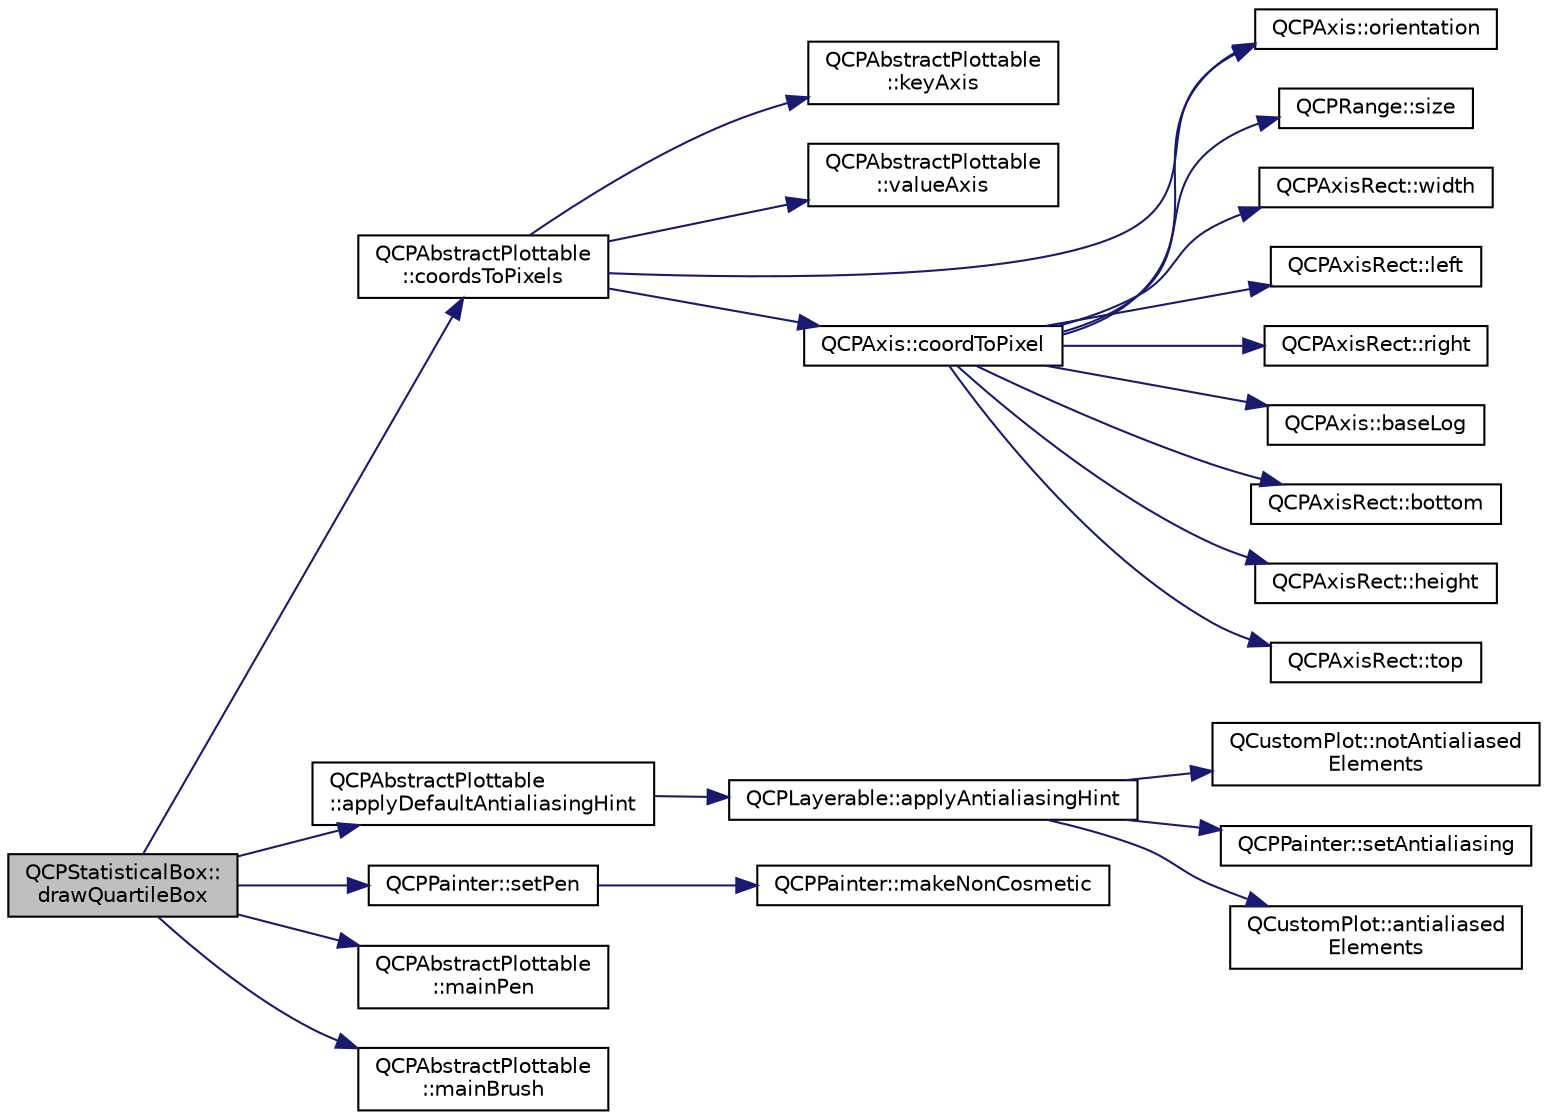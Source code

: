 digraph "QCPStatisticalBox::drawQuartileBox"
{
  edge [fontname="Helvetica",fontsize="10",labelfontname="Helvetica",labelfontsize="10"];
  node [fontname="Helvetica",fontsize="10",shape=record];
  rankdir="LR";
  Node120 [label="QCPStatisticalBox::\ldrawQuartileBox",height=0.2,width=0.4,color="black", fillcolor="grey75", style="filled", fontcolor="black"];
  Node120 -> Node121 [color="midnightblue",fontsize="10",style="solid",fontname="Helvetica"];
  Node121 [label="QCPAbstractPlottable\l::coordsToPixels",height=0.2,width=0.4,color="black", fillcolor="white", style="filled",URL="$class_q_c_p_abstract_plottable.html#a7ad84a36472441cf1f555c5683d0da93"];
  Node121 -> Node122 [color="midnightblue",fontsize="10",style="solid",fontname="Helvetica"];
  Node122 [label="QCPAbstractPlottable\l::keyAxis",height=0.2,width=0.4,color="black", fillcolor="white", style="filled",URL="$class_q_c_p_abstract_plottable.html#a2cdd6f0dd5e9a979037f86b4000d9cfe"];
  Node121 -> Node123 [color="midnightblue",fontsize="10",style="solid",fontname="Helvetica"];
  Node123 [label="QCPAbstractPlottable\l::valueAxis",height=0.2,width=0.4,color="black", fillcolor="white", style="filled",URL="$class_q_c_p_abstract_plottable.html#af47809a644a68ffd955fb30b01fb4f2f"];
  Node121 -> Node124 [color="midnightblue",fontsize="10",style="solid",fontname="Helvetica"];
  Node124 [label="QCPAxis::orientation",height=0.2,width=0.4,color="black", fillcolor="white", style="filled",URL="$class_q_c_p_axis.html#ab988ef4538e2655bb77bd138189cd42e"];
  Node121 -> Node125 [color="midnightblue",fontsize="10",style="solid",fontname="Helvetica"];
  Node125 [label="QCPAxis::coordToPixel",height=0.2,width=0.4,color="black", fillcolor="white", style="filled",URL="$class_q_c_p_axis.html#af15d1b3a7f7e9b53d759d3ccff1fe4b4"];
  Node125 -> Node124 [color="midnightblue",fontsize="10",style="solid",fontname="Helvetica"];
  Node125 -> Node126 [color="midnightblue",fontsize="10",style="solid",fontname="Helvetica"];
  Node126 [label="QCPRange::size",height=0.2,width=0.4,color="black", fillcolor="white", style="filled",URL="$class_q_c_p_range.html#a62326e7cc4316b96df6a60813230e63f"];
  Node125 -> Node127 [color="midnightblue",fontsize="10",style="solid",fontname="Helvetica"];
  Node127 [label="QCPAxisRect::width",height=0.2,width=0.4,color="black", fillcolor="white", style="filled",URL="$class_q_c_p_axis_rect.html#a204645398a4f9d0b0189385c7c2cfb91"];
  Node125 -> Node128 [color="midnightblue",fontsize="10",style="solid",fontname="Helvetica"];
  Node128 [label="QCPAxisRect::left",height=0.2,width=0.4,color="black", fillcolor="white", style="filled",URL="$class_q_c_p_axis_rect.html#afb4a3de02046b20b9310bdb8fca781c3"];
  Node125 -> Node129 [color="midnightblue",fontsize="10",style="solid",fontname="Helvetica"];
  Node129 [label="QCPAxisRect::right",height=0.2,width=0.4,color="black", fillcolor="white", style="filled",URL="$class_q_c_p_axis_rect.html#a3f819d4a1b2193723d1fdafc573eea10"];
  Node125 -> Node130 [color="midnightblue",fontsize="10",style="solid",fontname="Helvetica"];
  Node130 [label="QCPAxis::baseLog",height=0.2,width=0.4,color="black", fillcolor="white", style="filled",URL="$class_q_c_p_axis.html#ae759538b7eeb12259944e75a6bc359da"];
  Node125 -> Node131 [color="midnightblue",fontsize="10",style="solid",fontname="Helvetica"];
  Node131 [label="QCPAxisRect::bottom",height=0.2,width=0.4,color="black", fillcolor="white", style="filled",URL="$class_q_c_p_axis_rect.html#acefdf1abaa8a8ab681e906cc2be9581e"];
  Node125 -> Node132 [color="midnightblue",fontsize="10",style="solid",fontname="Helvetica"];
  Node132 [label="QCPAxisRect::height",height=0.2,width=0.4,color="black", fillcolor="white", style="filled",URL="$class_q_c_p_axis_rect.html#acc4377809e79d9a089ab790f39429b0d"];
  Node125 -> Node133 [color="midnightblue",fontsize="10",style="solid",fontname="Helvetica"];
  Node133 [label="QCPAxisRect::top",height=0.2,width=0.4,color="black", fillcolor="white", style="filled",URL="$class_q_c_p_axis_rect.html#a45dbad181cbb9f09d068dbb76c817c95"];
  Node120 -> Node134 [color="midnightblue",fontsize="10",style="solid",fontname="Helvetica"];
  Node134 [label="QCPAbstractPlottable\l::applyDefaultAntialiasingHint",height=0.2,width=0.4,color="black", fillcolor="white", style="filled",URL="$class_q_c_p_abstract_plottable.html#a59a80773c5cefc05a0646ac8e1149ed5"];
  Node134 -> Node135 [color="midnightblue",fontsize="10",style="solid",fontname="Helvetica"];
  Node135 [label="QCPLayerable::applyAntialiasingHint",height=0.2,width=0.4,color="black", fillcolor="white", style="filled",URL="$class_q_c_p_layerable.html#acb663e375d2d36dc5c55021ee5a2119b"];
  Node135 -> Node136 [color="midnightblue",fontsize="10",style="solid",fontname="Helvetica"];
  Node136 [label="QCustomPlot::notAntialiased\lElements",height=0.2,width=0.4,color="black", fillcolor="white", style="filled",URL="$class_q_custom_plot.html#a75571bc5b2167e83def132fc993091b3"];
  Node135 -> Node137 [color="midnightblue",fontsize="10",style="solid",fontname="Helvetica"];
  Node137 [label="QCPPainter::setAntialiasing",height=0.2,width=0.4,color="black", fillcolor="white", style="filled",URL="$class_q_c_p_painter.html#aaba1deb9188244d9ea65b035112b4d05"];
  Node135 -> Node138 [color="midnightblue",fontsize="10",style="solid",fontname="Helvetica"];
  Node138 [label="QCustomPlot::antialiased\lElements",height=0.2,width=0.4,color="black", fillcolor="white", style="filled",URL="$class_q_custom_plot.html#a631762eb183aceecee73d30e108641ee"];
  Node120 -> Node139 [color="midnightblue",fontsize="10",style="solid",fontname="Helvetica"];
  Node139 [label="QCPPainter::setPen",height=0.2,width=0.4,color="black", fillcolor="white", style="filled",URL="$class_q_c_p_painter.html#af9c7a4cd1791403901f8c5b82a150195"];
  Node139 -> Node140 [color="midnightblue",fontsize="10",style="solid",fontname="Helvetica"];
  Node140 [label="QCPPainter::makeNonCosmetic",height=0.2,width=0.4,color="black", fillcolor="white", style="filled",URL="$class_q_c_p_painter.html#a7e63fbcf47e35c6f2ecd11b8fef7c7d8"];
  Node120 -> Node141 [color="midnightblue",fontsize="10",style="solid",fontname="Helvetica"];
  Node141 [label="QCPAbstractPlottable\l::mainPen",height=0.2,width=0.4,color="black", fillcolor="white", style="filled",URL="$class_q_c_p_abstract_plottable.html#abd790a3b229239f49067f136633a4b98"];
  Node120 -> Node142 [color="midnightblue",fontsize="10",style="solid",fontname="Helvetica"];
  Node142 [label="QCPAbstractPlottable\l::mainBrush",height=0.2,width=0.4,color="black", fillcolor="white", style="filled",URL="$class_q_c_p_abstract_plottable.html#ac9147022a662e92b46c39e7cb821b0af"];
}
